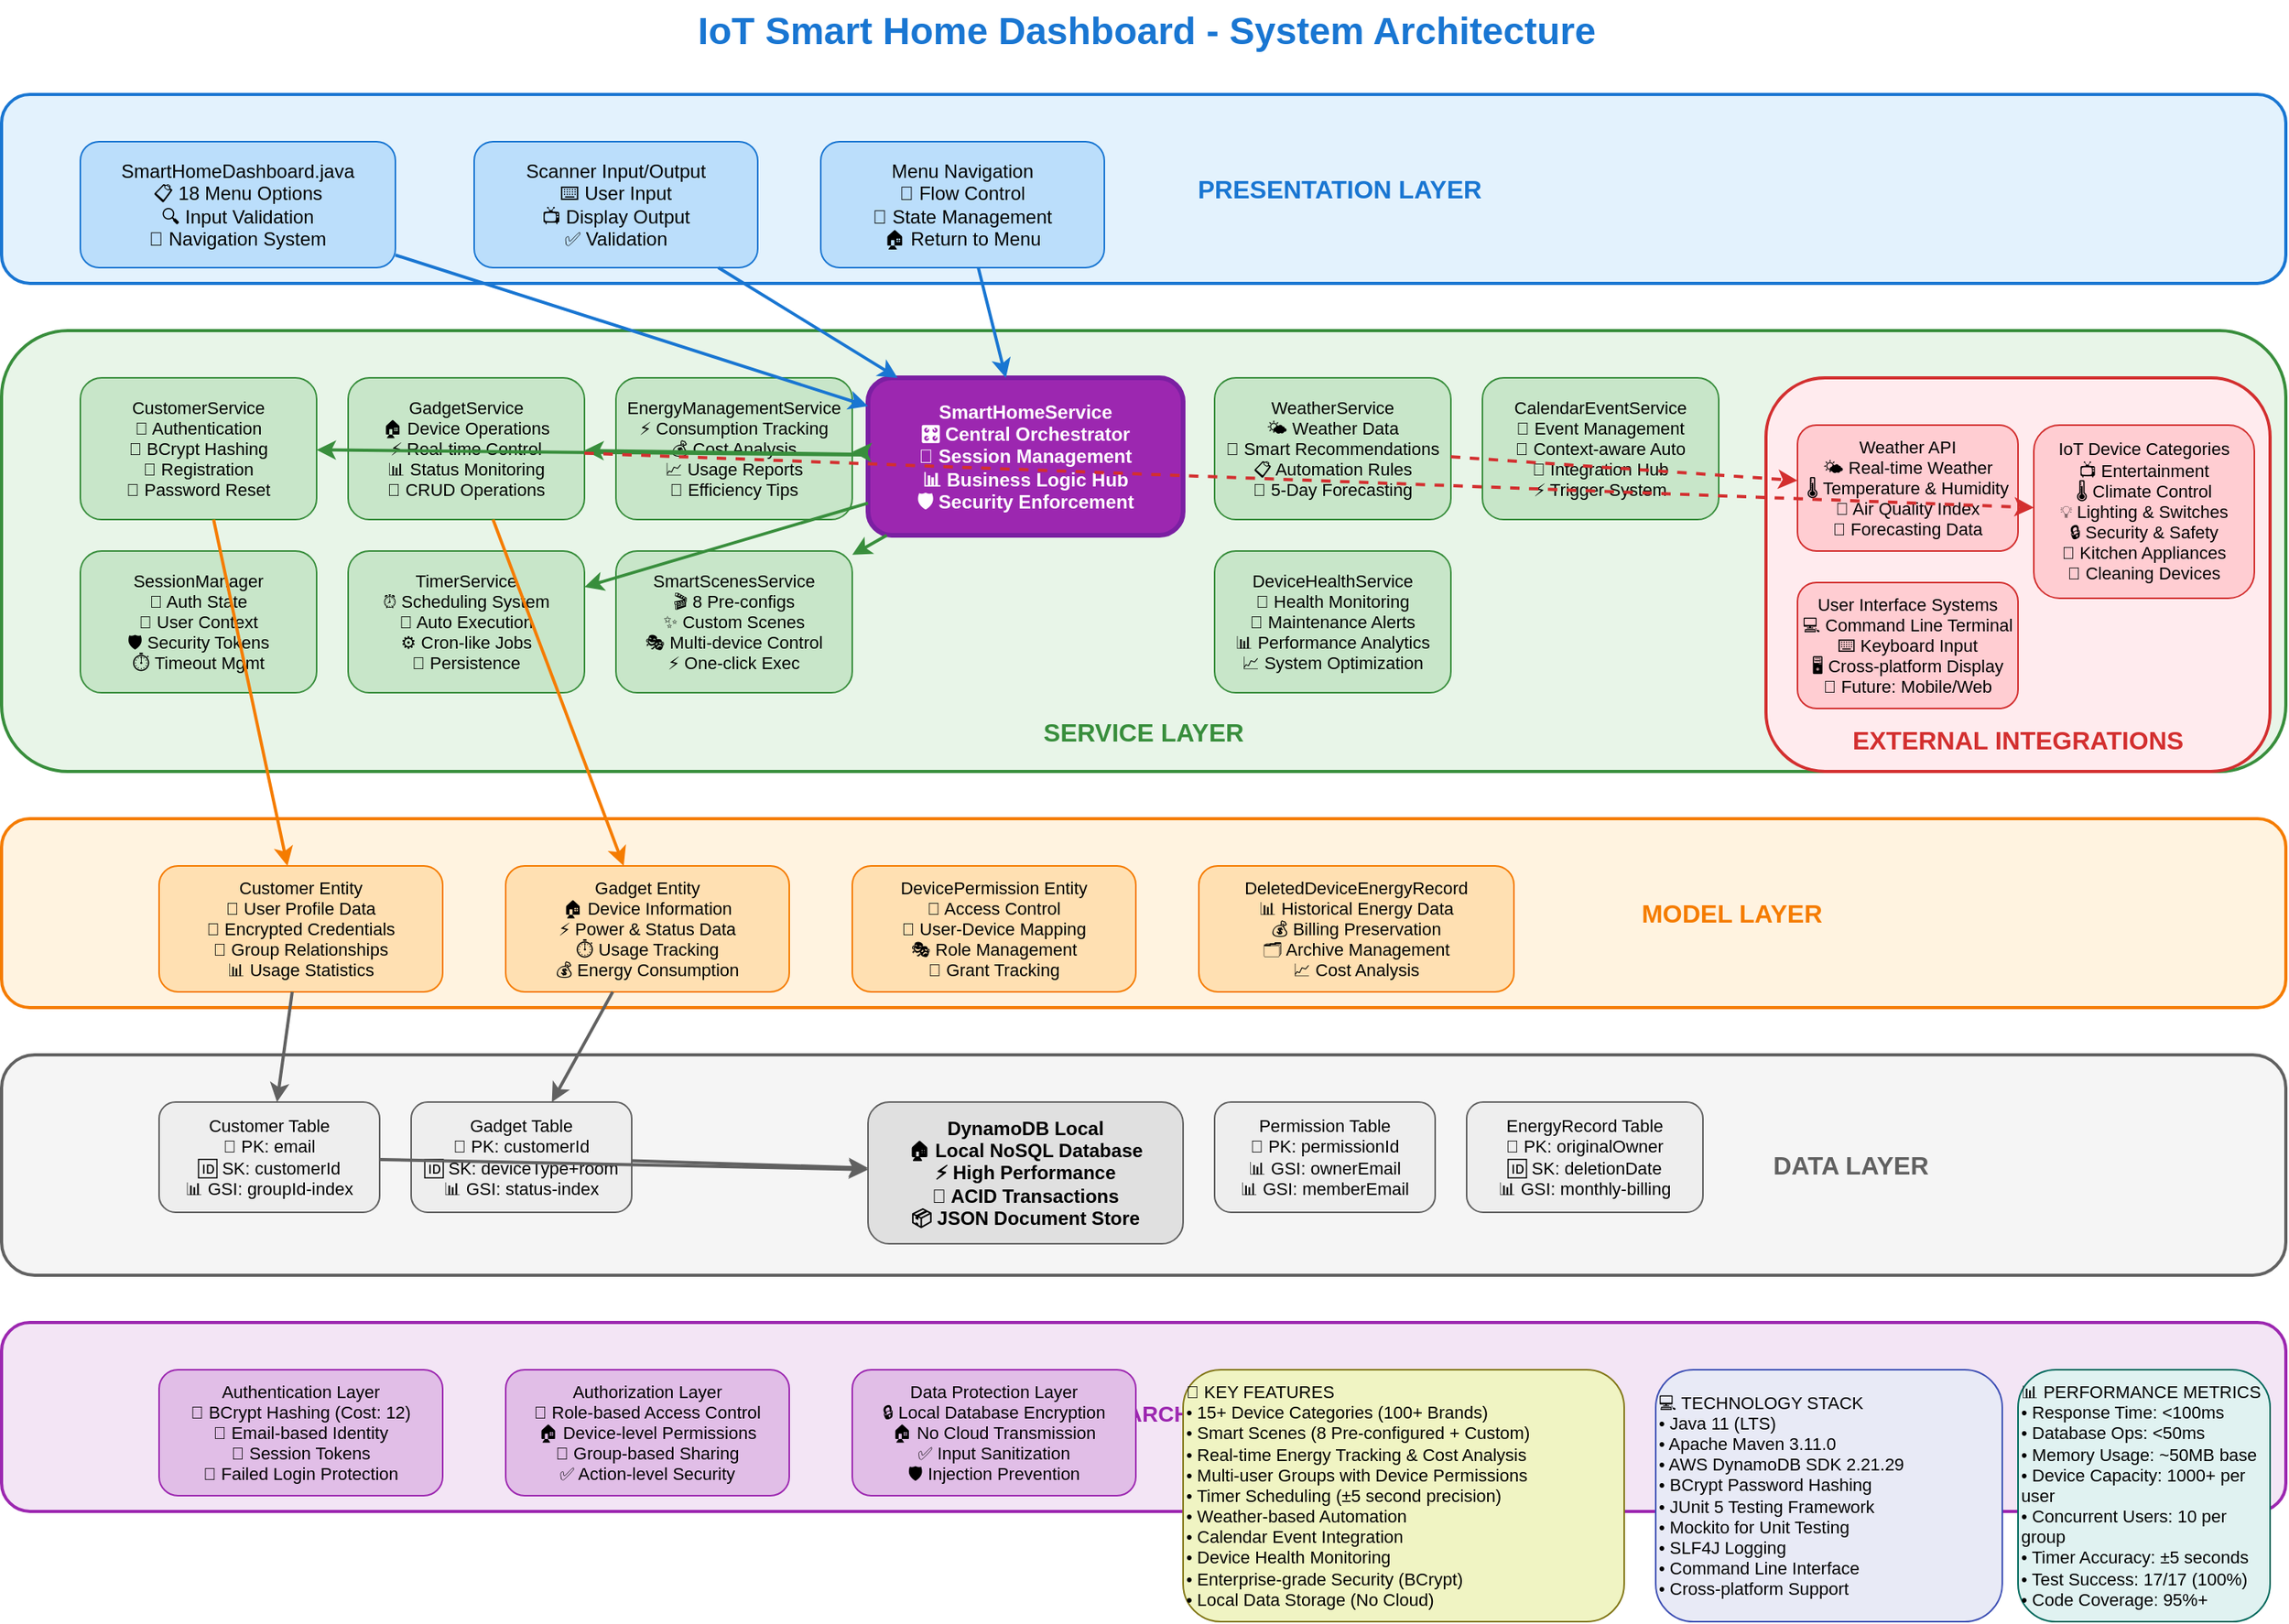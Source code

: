 <mxfile version="28.2.1">
  <diagram name="IoT Smart Home Architecture" id="iot-architecture">
    <mxGraphModel dx="872" dy="431" grid="1" gridSize="10" guides="1" tooltips="1" connect="1" arrows="1" fold="1" page="1" pageScale="1" pageWidth="1654" pageHeight="1169" math="0" shadow="0">
      <root>
        <mxCell id="0" />
        <mxCell id="1" parent="0" />
        <mxCell id="title" value="IoT Smart Home Dashboard - System Architecture" style="text;html=1;strokeColor=none;fillColor=none;align=center;verticalAlign=middle;whiteSpace=wrap;rounded=0;fontSize=24;fontStyle=1;fontColor=#1976D2;" parent="1" vertex="1">
          <mxGeometry x="527" y="20" width="600" height="40" as="geometry" />
        </mxCell>
        <mxCell id="presentation-layer" value="&lt;span style=&quot;white-space: pre;&quot;&gt;&#x9;&lt;/span&gt;&lt;span style=&quot;white-space: pre;&quot;&gt;&#x9;&lt;/span&gt;&lt;span style=&quot;white-space: pre;&quot;&gt;&#x9;&lt;/span&gt;&lt;span style=&quot;white-space: pre;&quot;&gt;&#x9;&lt;/span&gt;&lt;span style=&quot;white-space: pre;&quot;&gt;&#x9;&lt;/span&gt;&lt;span style=&quot;white-space: pre;&quot;&gt;&#x9;&lt;/span&gt;&lt;span style=&quot;white-space: pre;&quot;&gt;&#x9;&lt;/span&gt;PRESENTATION LAYER" style="rounded=1;whiteSpace=wrap;html=1;fillColor=#E3F2FD;strokeColor=#1976D2;strokeWidth=2;fontSize=16;fontStyle=1;fontColor=#1976D2;" parent="1" vertex="1">
          <mxGeometry x="100" y="80" width="1450" height="120" as="geometry" />
        </mxCell>
        <mxCell id="cli-interface" value="SmartHomeDashboard.java&lt;br&gt;📋 18 Menu Options&lt;br&gt;🔍 Input Validation&lt;br&gt;🧭 Navigation System" style="rounded=1;whiteSpace=wrap;html=1;fillColor=#BBDEFB;strokeColor=#1976D2;fontSize=12;" parent="1" vertex="1">
          <mxGeometry x="150" y="110" width="200" height="80" as="geometry" />
        </mxCell>
        <mxCell id="scanner-io" value="Scanner Input/Output&lt;br&gt;⌨️ User Input&lt;br&gt;📺 Display Output&lt;br&gt;✅ Validation" style="rounded=1;whiteSpace=wrap;html=1;fillColor=#BBDEFB;strokeColor=#1976D2;fontSize=12;" parent="1" vertex="1">
          <mxGeometry x="400" y="110" width="180" height="80" as="geometry" />
        </mxCell>
        <mxCell id="navigation" value="Menu Navigation&lt;br&gt;🔄 Flow Control&lt;br&gt;📍 State Management&lt;br&gt;🏠 Return to Menu" style="rounded=1;whiteSpace=wrap;html=1;fillColor=#BBDEFB;strokeColor=#1976D2;fontSize=12;" parent="1" vertex="1">
          <mxGeometry x="620" y="110" width="180" height="80" as="geometry" />
        </mxCell>
        <mxCell id="service-layer" value="&lt;div&gt;&lt;br&gt;&lt;/div&gt;&lt;div style=&quot;text-align: left;&quot;&gt;&lt;span style=&quot;background-color: transparent; color: light-dark(rgb(56, 142, 60), rgb(83, 157, 86));&quot;&gt;&lt;br&gt;&lt;/span&gt;&lt;/div&gt;&lt;div style=&quot;text-align: left;&quot;&gt;&lt;span style=&quot;background-color: transparent; color: light-dark(rgb(56, 142, 60), rgb(83, 157, 86));&quot;&gt;&lt;br&gt;&lt;/span&gt;&lt;/div&gt;&lt;div style=&quot;text-align: left;&quot;&gt;&lt;span style=&quot;background-color: transparent; color: light-dark(rgb(56, 142, 60), rgb(83, 157, 86));&quot;&gt;&lt;br&gt;&lt;/span&gt;&lt;/div&gt;&lt;div style=&quot;text-align: left;&quot;&gt;&lt;span style=&quot;background-color: transparent; color: light-dark(rgb(56, 142, 60), rgb(83, 157, 86));&quot;&gt;&lt;br&gt;&lt;/span&gt;&lt;/div&gt;&lt;div style=&quot;text-align: left;&quot;&gt;&lt;span style=&quot;background-color: transparent; color: light-dark(rgb(56, 142, 60), rgb(83, 157, 86));&quot;&gt;&lt;br&gt;&lt;/span&gt;&lt;/div&gt;&lt;div style=&quot;text-align: left;&quot;&gt;&lt;span style=&quot;background-color: transparent; color: light-dark(rgb(56, 142, 60), rgb(83, 157, 86));&quot;&gt;&lt;br&gt;&lt;/span&gt;&lt;/div&gt;&lt;div style=&quot;text-align: left;&quot;&gt;&lt;span style=&quot;background-color: transparent; color: light-dark(rgb(56, 142, 60), rgb(83, 157, 86));&quot;&gt;&lt;br&gt;&lt;/span&gt;&lt;/div&gt;&lt;div style=&quot;text-align: left;&quot;&gt;&lt;span style=&quot;background-color: transparent; color: light-dark(rgb(56, 142, 60), rgb(83, 157, 86));&quot;&gt;&lt;br&gt;&lt;/span&gt;&lt;/div&gt;&lt;div style=&quot;text-align: left;&quot;&gt;&lt;span style=&quot;background-color: transparent; color: light-dark(rgb(56, 142, 60), rgb(83, 157, 86));&quot;&gt;&lt;br&gt;&lt;/span&gt;&lt;/div&gt;&lt;div style=&quot;text-align: left;&quot;&gt;&lt;span style=&quot;background-color: transparent; color: light-dark(rgb(56, 142, 60), rgb(83, 157, 86));&quot;&gt;&lt;br&gt;&lt;/span&gt;&lt;/div&gt;&lt;div style=&quot;text-align: left;&quot;&gt;&lt;span style=&quot;background-color: transparent; color: light-dark(rgb(56, 142, 60), rgb(83, 157, 86));&quot;&gt;&lt;br&gt;&lt;/span&gt;&lt;/div&gt;&lt;div style=&quot;text-align: left;&quot;&gt;&lt;span style=&quot;background-color: transparent; color: light-dark(rgb(56, 142, 60), rgb(83, 157, 86));&quot;&gt;SERVICE LAYER&lt;/span&gt;&lt;/div&gt;" style="rounded=1;whiteSpace=wrap;html=1;fillColor=#E8F5E8;strokeColor=#388E3C;strokeWidth=2;fontSize=16;fontStyle=1;fontColor=#388E3C;" parent="1" vertex="1">
          <mxGeometry x="100" y="230" width="1450" height="280" as="geometry" />
        </mxCell>
        <mxCell id="smart-home-service" value="SmartHomeService&lt;br&gt;🎛️ Central Orchestrator&lt;br&gt;🔐 Session Management&lt;br&gt;📊 Business Logic Hub&lt;br&gt;🛡️ Security Enforcement" style="rounded=1;whiteSpace=wrap;html=1;fillColor=#9C27B0;strokeColor=#7B1FA2;strokeWidth=3;fontSize=12;fontColor=white;fontStyle=1;" parent="1" vertex="1">
          <mxGeometry x="650" y="260" width="200" height="100" as="geometry" />
        </mxCell>
        <mxCell id="customer-service" value="CustomerService&lt;br&gt;👤 Authentication&lt;br&gt;🔐 BCrypt Hashing&lt;br&gt;📝 Registration&lt;br&gt;🔄 Password Reset" style="rounded=1;whiteSpace=wrap;html=1;fillColor=#C8E6C9;strokeColor=#388E3C;fontSize=11;" parent="1" vertex="1">
          <mxGeometry x="150" y="260" width="150" height="90" as="geometry" />
        </mxCell>
        <mxCell id="session-manager" value="SessionManager&lt;br&gt;🔐 Auth State&lt;br&gt;👤 User Context&lt;br&gt;🛡️ Security Tokens&lt;br&gt;⏱️ Timeout Mgmt" style="rounded=1;whiteSpace=wrap;html=1;fillColor=#C8E6C9;strokeColor=#388E3C;fontSize=11;" parent="1" vertex="1">
          <mxGeometry x="150" y="370" width="150" height="90" as="geometry" />
        </mxCell>
        <mxCell id="gadget-service" value="GadgetService&lt;br&gt;🏠 Device Operations&lt;br&gt;⚡ Real-time Control&lt;br&gt;📊 Status Monitoring&lt;br&gt;🔧 CRUD Operations" style="rounded=1;whiteSpace=wrap;html=1;fillColor=#C8E6C9;strokeColor=#388E3C;fontSize=11;" parent="1" vertex="1">
          <mxGeometry x="320" y="260" width="150" height="90" as="geometry" />
        </mxCell>
        <mxCell id="energy-service" value="EnergyManagementService&lt;br&gt;⚡ Consumption Tracking&lt;br&gt;💰 Cost Analysis&lt;br&gt;📈 Usage Reports&lt;br&gt;🎯 Efficiency Tips" style="rounded=1;whiteSpace=wrap;html=1;fillColor=#C8E6C9;strokeColor=#388E3C;fontSize=11;" parent="1" vertex="1">
          <mxGeometry x="490" y="260" width="150" height="90" as="geometry" />
        </mxCell>
        <mxCell id="timer-service" value="TimerService&lt;br&gt;⏰ Scheduling System&lt;br&gt;🔄 Auto Execution&lt;br&gt;⚙️ Cron-like Jobs&lt;br&gt;💾 Persistence" style="rounded=1;whiteSpace=wrap;html=1;fillColor=#C8E6C9;strokeColor=#388E3C;fontSize=11;" parent="1" vertex="1">
          <mxGeometry x="320" y="370" width="150" height="90" as="geometry" />
        </mxCell>
        <mxCell id="scenes-service" value="SmartScenesService&lt;br&gt;🎬 8 Pre-configs&lt;br&gt;✨ Custom Scenes&lt;br&gt;🎭 Multi-device Control&lt;br&gt;⚡ One-click Exec" style="rounded=1;whiteSpace=wrap;html=1;fillColor=#C8E6C9;strokeColor=#388E3C;fontSize=11;" parent="1" vertex="1">
          <mxGeometry x="490" y="370" width="150" height="90" as="geometry" />
        </mxCell>
        <mxCell id="weather-service" value="WeatherService&lt;br&gt;🌤️ Weather Data&lt;br&gt;🤖 Smart Recommendations&lt;br&gt;📋 Automation Rules&lt;br&gt;🔮 5-Day Forecasting" style="rounded=1;whiteSpace=wrap;html=1;fillColor=#C8E6C9;strokeColor=#388E3C;fontSize=11;" parent="1" vertex="1">
          <mxGeometry x="870" y="260" width="150" height="90" as="geometry" />
        </mxCell>
        <mxCell id="calendar-service" value="CalendarEventService&lt;br&gt;📅 Event Management&lt;br&gt;🤖 Context-aware Auto&lt;br&gt;🔄 Integration Hub&lt;br&gt;⚡ Trigger System" style="rounded=1;whiteSpace=wrap;html=1;fillColor=#C8E6C9;strokeColor=#388E3C;fontSize=11;" parent="1" vertex="1">
          <mxGeometry x="1040" y="260" width="150" height="90" as="geometry" />
        </mxCell>
        <mxCell id="health-service" value="DeviceHealthService&lt;br&gt;💊 Health Monitoring&lt;br&gt;🔧 Maintenance Alerts&lt;br&gt;📊 Performance Analytics&lt;br&gt;📈 System Optimization" style="rounded=1;whiteSpace=wrap;html=1;fillColor=#C8E6C9;strokeColor=#388E3C;fontSize=11;" parent="1" vertex="1">
          <mxGeometry x="870" y="370" width="150" height="90" as="geometry" />
        </mxCell>
        <mxCell id="model-layer" value="&lt;span style=&quot;white-space: pre;&quot;&gt;&#x9;&lt;/span&gt;&lt;span style=&quot;white-space: pre;&quot;&gt;&#x9;&lt;/span&gt;&lt;span style=&quot;white-space: pre;&quot;&gt;&#x9;&lt;/span&gt;&lt;span style=&quot;white-space: pre;&quot;&gt;&#x9;&lt;/span&gt;&lt;span style=&quot;white-space: pre;&quot;&gt;&#x9;&lt;/span&gt;&lt;span style=&quot;white-space: pre;&quot;&gt;&#x9;&lt;/span&gt;&lt;span style=&quot;white-space: pre;&quot;&gt;&#x9;&lt;/span&gt;&lt;span style=&quot;white-space: pre;&quot;&gt;&#x9;&lt;/span&gt;&lt;span style=&quot;white-space: pre;&quot;&gt;&#x9;&lt;/span&gt;&lt;span style=&quot;white-space: pre;&quot;&gt;&#x9;&lt;/span&gt;&lt;span style=&quot;white-space: pre;&quot;&gt;&#x9;&lt;/span&gt;&lt;span style=&quot;white-space: pre;&quot;&gt;&#x9;&lt;/span&gt;&lt;span style=&quot;white-space: pre;&quot;&gt;&#x9;&lt;/span&gt;&lt;span style=&quot;white-space: pre;&quot;&gt;&#x9;&lt;/span&gt;&lt;span style=&quot;white-space: pre;&quot;&gt;&#x9;&lt;/span&gt;&lt;span style=&quot;white-space: pre;&quot;&gt;&#x9;&lt;/span&gt;&lt;span style=&quot;white-space: pre;&quot;&gt;&#x9;&lt;/span&gt;&lt;span style=&quot;white-space: pre;&quot;&gt;&#x9;&lt;/span&gt;&lt;span style=&quot;white-space: pre;&quot;&gt;&#x9;&lt;/span&gt;&lt;span style=&quot;white-space: pre;&quot;&gt;&#x9;&lt;/span&gt;&lt;span style=&quot;white-space: pre;&quot;&gt;&#x9;&lt;/span&gt;MODEL LAYER" style="rounded=1;whiteSpace=wrap;html=1;fillColor=#FFF3E0;strokeColor=#F57C00;strokeWidth=2;fontSize=16;fontStyle=1;fontColor=#F57C00;align=center;" parent="1" vertex="1">
          <mxGeometry x="100" y="540" width="1450" height="120" as="geometry" />
        </mxCell>
        <mxCell id="customer-model" value="Customer Entity&lt;br&gt;👤 User Profile Data&lt;br&gt;🔐 Encrypted Credentials&lt;br&gt;👥 Group Relationships&lt;br&gt;📊 Usage Statistics" style="rounded=1;whiteSpace=wrap;html=1;fillColor=#FFE0B2;strokeColor=#F57C00;fontSize=11;" parent="1" vertex="1">
          <mxGeometry x="200" y="570" width="180" height="80" as="geometry" />
        </mxCell>
        <mxCell id="gadget-model" value="Gadget Entity&lt;br&gt;🏠 Device Information&lt;br&gt;⚡ Power &amp; Status Data&lt;br&gt;⏱️ Usage Tracking&lt;br&gt;💰 Energy Consumption" style="rounded=1;whiteSpace=wrap;html=1;fillColor=#FFE0B2;strokeColor=#F57C00;fontSize=11;" parent="1" vertex="1">
          <mxGeometry x="420" y="570" width="180" height="80" as="geometry" />
        </mxCell>
        <mxCell id="permission-model" value="DevicePermission Entity&lt;br&gt;🔐 Access Control&lt;br&gt;👥 User-Device Mapping&lt;br&gt;🎭 Role Management&lt;br&gt;📅 Grant Tracking" style="rounded=1;whiteSpace=wrap;html=1;fillColor=#FFE0B2;strokeColor=#F57C00;fontSize=11;" parent="1" vertex="1">
          <mxGeometry x="640" y="570" width="180" height="80" as="geometry" />
        </mxCell>
        <mxCell id="deleted-model" value="DeletedDeviceEnergyRecord&lt;br&gt;📊 Historical Energy Data&lt;br&gt;💰 Billing Preservation&lt;br&gt;🗂️ Archive Management&lt;br&gt;📈 Cost Analysis" style="rounded=1;whiteSpace=wrap;html=1;fillColor=#FFE0B2;strokeColor=#F57C00;fontSize=11;" parent="1" vertex="1">
          <mxGeometry x="860" y="570" width="200" height="80" as="geometry" />
        </mxCell>
        <mxCell id="data-layer" value="&lt;blockquote style=&quot;margin: 0 0 0 40px; border: none; padding: 0px;&quot;&gt;&lt;blockquote style=&quot;margin: 0 0 0 40px; border: none; padding: 0px;&quot;&gt;&lt;blockquote style=&quot;margin: 0 0 0 40px; border: none; padding: 0px;&quot;&gt;&lt;blockquote style=&quot;margin: 0 0 0 40px; border: none; padding: 0px;&quot;&gt;&lt;blockquote style=&quot;margin: 0 0 0 40px; border: none; padding: 0px;&quot;&gt;&lt;blockquote style=&quot;margin: 0 0 0 40px; border: none; padding: 0px;&quot;&gt;&lt;blockquote style=&quot;margin: 0 0 0 40px; border: none; padding: 0px;&quot;&gt;&lt;blockquote style=&quot;margin: 0 0 0 40px; border: none; padding: 0px;&quot;&gt;&lt;blockquote style=&quot;margin: 0 0 0 40px; border: none; padding: 0px;&quot;&gt;&lt;blockquote style=&quot;margin: 0 0 0 40px; border: none; padding: 0px;&quot;&gt;&lt;span style=&quot;white-space: pre;&quot;&gt;&#x9;&lt;/span&gt;&lt;span style=&quot;white-space: pre;&quot;&gt;&#x9;&lt;/span&gt;&lt;span style=&quot;white-space: pre;&quot;&gt;&#x9;&lt;/span&gt;&lt;span style=&quot;white-space: pre;&quot;&gt;&#x9;&lt;/span&gt;&lt;span style=&quot;white-space: pre;&quot;&gt;&#x9;&lt;/span&gt;&lt;span style=&quot;white-space: pre;&quot;&gt;&#x9;&lt;/span&gt;&lt;span style=&quot;white-space: pre;&quot;&gt;&#x9;&lt;/span&gt;&lt;span style=&quot;white-space: pre;&quot;&gt;&#x9;&lt;/span&gt;&lt;span style=&quot;white-space: pre;&quot;&gt;&#x9;&lt;/span&gt;&lt;span style=&quot;white-space: pre;&quot;&gt;&#x9;&lt;/span&gt;&lt;span style=&quot;white-space: pre;&quot;&gt;&#x9;&lt;/span&gt;&lt;span style=&quot;white-space: pre;&quot;&gt;&#x9;&lt;/span&gt;&lt;span style=&quot;white-space: pre;&quot;&gt;&#x9;&lt;/span&gt;&lt;span style=&quot;white-space: pre;&quot;&gt;&#x9;&lt;/span&gt;DATA LAYER&lt;/blockquote&gt;&lt;/blockquote&gt;&lt;/blockquote&gt;&lt;/blockquote&gt;&lt;/blockquote&gt;&lt;/blockquote&gt;&lt;/blockquote&gt;&lt;/blockquote&gt;&lt;/blockquote&gt;&lt;/blockquote&gt;" style="rounded=1;whiteSpace=wrap;html=1;fillColor=#F5F5F5;strokeColor=#616161;strokeWidth=2;fontSize=16;fontStyle=1;fontColor=#616161;" parent="1" vertex="1">
          <mxGeometry x="100" y="690" width="1450" height="140" as="geometry" />
        </mxCell>
        <mxCell id="dynamodb" value="DynamoDB Local&lt;br&gt;🏠 Local NoSQL Database&lt;br&gt;⚡ High Performance&lt;br&gt;🔐 ACID Transactions&lt;br&gt;📦 JSON Document Store" style="rounded=1;whiteSpace=wrap;html=1;fillColor=#E0E0E0;strokeColor=#616161;fontSize=12;fontStyle=1;" parent="1" vertex="1">
          <mxGeometry x="650" y="720" width="200" height="90" as="geometry" />
        </mxCell>
        <mxCell id="customer-table" value="Customer Table&lt;br&gt;🔑 PK: email&lt;br&gt;🆔 SK: customerId&lt;br&gt;📊 GSI: groupId-index" style="rounded=1;whiteSpace=wrap;html=1;fillColor=#EEEEEE;strokeColor=#616161;fontSize=11;" parent="1" vertex="1">
          <mxGeometry x="200" y="720" width="140" height="70" as="geometry" />
        </mxCell>
        <mxCell id="gadget-table" value="Gadget Table&lt;br&gt;🔑 PK: customerId&lt;br&gt;🆔 SK: deviceType+room&lt;br&gt;📊 GSI: status-index" style="rounded=1;whiteSpace=wrap;html=1;fillColor=#EEEEEE;strokeColor=#616161;fontSize=11;" parent="1" vertex="1">
          <mxGeometry x="360" y="720" width="140" height="70" as="geometry" />
        </mxCell>
        <mxCell id="permission-table" value="Permission Table&lt;br&gt;🔑 PK: permissionId&lt;br&gt;📊 GSI: ownerEmail&lt;br&gt;📊 GSI: memberEmail" style="rounded=1;whiteSpace=wrap;html=1;fillColor=#EEEEEE;strokeColor=#616161;fontSize=11;" parent="1" vertex="1">
          <mxGeometry x="870" y="720" width="140" height="70" as="geometry" />
        </mxCell>
        <mxCell id="energy-table" value="EnergyRecord Table&lt;br&gt;🔑 PK: originalOwner&lt;br&gt;🆔 SK: deletionDate&lt;br&gt;📊 GSI: monthly-billing" style="rounded=1;whiteSpace=wrap;html=1;fillColor=#EEEEEE;strokeColor=#616161;fontSize=11;" parent="1" vertex="1">
          <mxGeometry x="1030" y="720" width="150" height="70" as="geometry" />
        </mxCell>
        <mxCell id="external-systems" value="&lt;div&gt;&lt;br&gt;&lt;/div&gt;&lt;div&gt;&lt;br&gt;&lt;/div&gt;&lt;div&gt;&lt;br&gt;&lt;/div&gt;&lt;div&gt;&lt;br&gt;&lt;/div&gt;&lt;div&gt;&lt;br&gt;&lt;/div&gt;&lt;div&gt;&lt;br&gt;&lt;/div&gt;&lt;div&gt;&lt;br&gt;&lt;/div&gt;&lt;div&gt;&lt;br&gt;&lt;/div&gt;&lt;div&gt;&lt;br&gt;&lt;/div&gt;&lt;div&gt;&lt;br&gt;&lt;/div&gt;&lt;div&gt;&lt;br&gt;&lt;/div&gt;EXTERNAL INTEGRATIONS" style="rounded=1;whiteSpace=wrap;html=1;fillColor=#FFEBEE;strokeColor=#D32F2F;strokeWidth=2;fontSize=16;fontStyle=1;fontColor=#D32F2F;" parent="1" vertex="1">
          <mxGeometry x="1220" y="260" width="320" height="250" as="geometry" />
        </mxCell>
        <mxCell id="weather-api" value="Weather API&lt;br&gt;🌤️ Real-time Weather&lt;br&gt;🌡️ Temperature &amp; Humidity&lt;br&gt;💨 Air Quality Index&lt;br&gt;🔮 Forecasting Data" style="rounded=1;whiteSpace=wrap;html=1;fillColor=#FFCDD2;strokeColor=#D32F2F;fontSize=11;" parent="1" vertex="1">
          <mxGeometry x="1240" y="290" width="140" height="80" as="geometry" />
        </mxCell>
        <mxCell id="iot-devices" value="IoT Device Categories&lt;br&gt;📺 Entertainment&lt;br&gt;🌡️ Climate Control&lt;br&gt;💡 Lighting &amp; Switches&lt;br&gt;🔒 Security &amp; Safety&lt;br&gt;🍳 Kitchen Appliances&lt;br&gt;🧹 Cleaning Devices" style="rounded=1;whiteSpace=wrap;html=1;fillColor=#FFCDD2;strokeColor=#D32F2F;fontSize=11;" parent="1" vertex="1">
          <mxGeometry x="1390" y="290" width="140" height="110" as="geometry" />
        </mxCell>
        <mxCell id="user-interface" value="User Interface Systems&lt;br&gt;💻 Command Line Terminal&lt;br&gt;⌨️ Keyboard Input&lt;br&gt;🖥️ Cross-platform Display&lt;br&gt;📱 Future: Mobile/Web" style="rounded=1;whiteSpace=wrap;html=1;fillColor=#FFCDD2;strokeColor=#D32F2F;fontSize=11;" parent="1" vertex="1">
          <mxGeometry x="1240" y="390" width="140" height="80" as="geometry" />
        </mxCell>
        <mxCell id="security-overlay" value="&lt;div style=&quot;line-height: 0%;&quot;&gt;&lt;br&gt;&lt;/div&gt;&lt;div style=&quot;line-height: 0%;&quot;&gt;🔐 SECURITY ARCHITECTURE&lt;/div&gt;" style="rounded=1;whiteSpace=wrap;html=1;fillColor=#F3E5F5;strokeColor=#9C27B0;strokeWidth=2;fontSize=14;fontStyle=1;fontColor=#9C27B0;" parent="1" vertex="1">
          <mxGeometry x="100" y="860" width="1450" height="120" as="geometry" />
        </mxCell>
        <mxCell id="auth-layer" value="Authentication Layer&lt;br&gt;🔐 BCrypt Hashing (Cost: 12)&lt;br&gt;📧 Email-based Identity&lt;br&gt;🎫 Session Tokens&lt;br&gt;🚫 Failed Login Protection" style="rounded=1;whiteSpace=wrap;html=1;fillColor=#E1BEE7;strokeColor=#9C27B0;fontSize=11;" parent="1" vertex="1">
          <mxGeometry x="200" y="890" width="180" height="80" as="geometry" />
        </mxCell>
        <mxCell id="authz-layer" value="Authorization Layer&lt;br&gt;👑 Role-based Access Control&lt;br&gt;🏠 Device-level Permissions&lt;br&gt;👥 Group-based Sharing&lt;br&gt;✅ Action-level Security" style="rounded=1;whiteSpace=wrap;html=1;fillColor=#E1BEE7;strokeColor=#9C27B0;fontSize=11;" parent="1" vertex="1">
          <mxGeometry x="420" y="890" width="180" height="80" as="geometry" />
        </mxCell>
        <mxCell id="data-protection" value="Data Protection Layer&lt;br&gt;🔒 Local Database Encryption&lt;br&gt;🏠 No Cloud Transmission&lt;br&gt;✅ Input Sanitization&lt;br&gt;🛡️ Injection Prevention" style="rounded=1;whiteSpace=wrap;html=1;fillColor=#E1BEE7;strokeColor=#9C27B0;fontSize=11;" parent="1" vertex="1">
          <mxGeometry x="640" y="890" width="180" height="80" as="geometry" />
        </mxCell>
        <mxCell id="features-box" value="🚀 KEY FEATURES&lt;br&gt;• 15+ Device Categories (100+ Brands)&lt;br&gt;• Smart Scenes (8 Pre-configured + Custom)&lt;br&gt;• Real-time Energy Tracking &amp; Cost Analysis&lt;br&gt;• Multi-user Groups with Device Permissions&lt;br&gt;• Timer Scheduling (±5 second precision)&lt;br&gt;• Weather-based Automation&lt;br&gt;• Calendar Event Integration&lt;br&gt;• Device Health Monitoring&lt;br&gt;• Enterprise-grade Security (BCrypt)&lt;br&gt;• Local Data Storage (No Cloud)" style="rounded=1;whiteSpace=wrap;html=1;fillColor=#F0F4C3;strokeColor=#827717;fontSize=11;align=left;" parent="1" vertex="1">
          <mxGeometry x="850" y="890" width="280" height="160" as="geometry" />
        </mxCell>
        <mxCell id="tech-stack" value="💻 TECHNOLOGY STACK&lt;br&gt;• Java 11 (LTS)&lt;br&gt;• Apache Maven 3.11.0&lt;br&gt;• AWS DynamoDB SDK 2.21.29&lt;br&gt;• BCrypt Password Hashing&lt;br&gt;• JUnit 5 Testing Framework&lt;br&gt;• Mockito for Unit Testing&lt;br&gt;• SLF4J Logging&lt;br&gt;• Command Line Interface&lt;br&gt;• Cross-platform Support" style="rounded=1;whiteSpace=wrap;html=1;fillColor=#E8EAF6;strokeColor=#3F51B5;fontSize=11;align=left;" parent="1" vertex="1">
          <mxGeometry x="1150" y="890" width="220" height="160" as="geometry" />
        </mxCell>
        <mxCell id="performance" value="📊 PERFORMANCE METRICS&lt;br&gt;• Response Time: &lt;100ms&lt;br&gt;• Database Ops: &lt;50ms&lt;br&gt;• Memory Usage: ~50MB base&lt;br&gt;• Device Capacity: 1000+ per user&lt;br&gt;• Concurrent Users: 10 per group&lt;br&gt;• Timer Accuracy: ±5 seconds&lt;br&gt;• Test Success: 17/17 (100%)&lt;br&gt;• Code Coverage: 95%+" style="rounded=1;whiteSpace=wrap;html=1;fillColor=#E0F2F1;strokeColor=#00695C;fontSize=11;align=left;" parent="1" vertex="1">
          <mxGeometry x="1380" y="890" width="160" height="160" as="geometry" />
        </mxCell>
        <mxCell id="conn1" style="endArrow=classic;html=1;strokeColor=#1976D2;strokeWidth=2;" parent="1" source="cli-interface" target="smart-home-service" edge="1">
          <mxGeometry relative="1" as="geometry" />
        </mxCell>
        <mxCell id="conn2" style="endArrow=classic;html=1;strokeColor=#1976D2;strokeWidth=2;" parent="1" source="scanner-io" target="smart-home-service" edge="1">
          <mxGeometry relative="1" as="geometry" />
        </mxCell>
        <mxCell id="conn3" style="endArrow=classic;html=1;strokeColor=#1976D2;strokeWidth=2;" parent="1" source="navigation" target="smart-home-service" edge="1">
          <mxGeometry relative="1" as="geometry" />
        </mxCell>
        <mxCell id="conn4" style="endArrow=classic;html=1;strokeColor=#388E3C;strokeWidth=2;" parent="1" source="smart-home-service" target="customer-service" edge="1">
          <mxGeometry relative="1" as="geometry" />
        </mxCell>
        <mxCell id="conn5" style="endArrow=classic;html=1;strokeColor=#388E3C;strokeWidth=2;" parent="1" source="smart-home-service" target="gadget-service" edge="1">
          <mxGeometry relative="1" as="geometry" />
        </mxCell>
        <mxCell id="conn6" style="endArrow=classic;html=1;strokeColor=#388E3C;strokeWidth=2;" parent="1" source="smart-home-service" target="energy-service" edge="1">
          <mxGeometry relative="1" as="geometry" />
        </mxCell>
        <mxCell id="conn7" style="endArrow=classic;html=1;strokeColor=#388E3C;strokeWidth=2;" parent="1" source="smart-home-service" target="timer-service" edge="1">
          <mxGeometry relative="1" as="geometry" />
        </mxCell>
        <mxCell id="conn8" style="endArrow=classic;html=1;strokeColor=#388E3C;strokeWidth=2;" parent="1" source="smart-home-service" target="scenes-service" edge="1">
          <mxGeometry relative="1" as="geometry" />
        </mxCell>
        <mxCell id="conn9" style="endArrow=classic;html=1;strokeColor=#F57C00;strokeWidth=2;" parent="1" source="customer-service" target="customer-model" edge="1">
          <mxGeometry relative="1" as="geometry" />
        </mxCell>
        <mxCell id="conn10" style="endArrow=classic;html=1;strokeColor=#F57C00;strokeWidth=2;" parent="1" source="gadget-service" target="gadget-model" edge="1">
          <mxGeometry relative="1" as="geometry" />
        </mxCell>
        <mxCell id="conn11" style="endArrow=classic;html=1;strokeColor=#616161;strokeWidth=2;" parent="1" source="customer-model" target="customer-table" edge="1">
          <mxGeometry relative="1" as="geometry" />
        </mxCell>
        <mxCell id="conn12" style="endArrow=classic;html=1;strokeColor=#616161;strokeWidth=2;" parent="1" source="gadget-model" target="gadget-table" edge="1">
          <mxGeometry relative="1" as="geometry" />
        </mxCell>
        <mxCell id="conn13" style="endArrow=classic;html=1;strokeColor=#616161;strokeWidth=2;" parent="1" source="customer-table" target="dynamodb" edge="1">
          <mxGeometry relative="1" as="geometry" />
        </mxCell>
        <mxCell id="conn14" style="endArrow=classic;html=1;strokeColor=#616161;strokeWidth=2;" parent="1" source="gadget-table" target="dynamodb" edge="1">
          <mxGeometry relative="1" as="geometry" />
        </mxCell>
        <mxCell id="conn15" style="endArrow=classic;html=1;strokeColor=#D32F2F;strokeWidth=2;dashed=1;" parent="1" source="weather-service" target="weather-api" edge="1">
          <mxGeometry relative="1" as="geometry" />
        </mxCell>
        <mxCell id="conn16" style="endArrow=classic;html=1;strokeColor=#D32F2F;strokeWidth=2;dashed=1;" parent="1" source="gadget-service" target="iot-devices" edge="1">
          <mxGeometry relative="1" as="geometry" />
        </mxCell>
      </root>
    </mxGraphModel>
  </diagram>
</mxfile>
